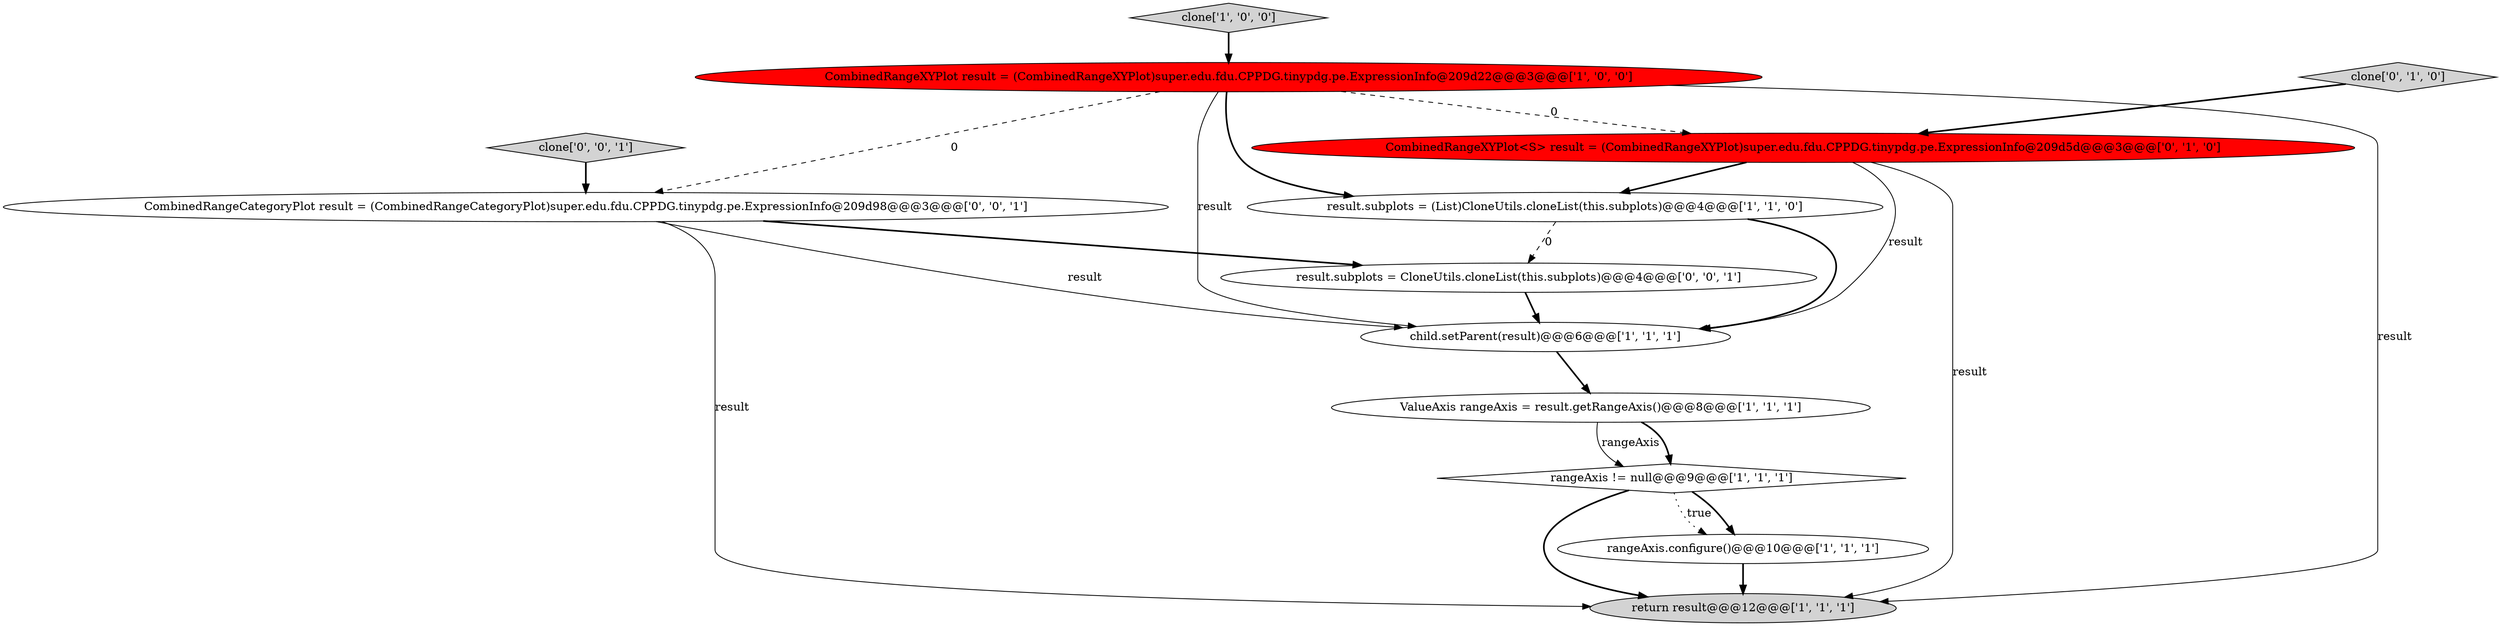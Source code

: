 digraph {
0 [style = filled, label = "rangeAxis != null@@@9@@@['1', '1', '1']", fillcolor = white, shape = diamond image = "AAA0AAABBB1BBB"];
12 [style = filled, label = "clone['0', '0', '1']", fillcolor = lightgray, shape = diamond image = "AAA0AAABBB3BBB"];
5 [style = filled, label = "rangeAxis.configure()@@@10@@@['1', '1', '1']", fillcolor = white, shape = ellipse image = "AAA0AAABBB1BBB"];
4 [style = filled, label = "ValueAxis rangeAxis = result.getRangeAxis()@@@8@@@['1', '1', '1']", fillcolor = white, shape = ellipse image = "AAA0AAABBB1BBB"];
8 [style = filled, label = "CombinedRangeXYPlot<S> result = (CombinedRangeXYPlot)super.edu.fdu.CPPDG.tinypdg.pe.ExpressionInfo@209d5d@@@3@@@['0', '1', '0']", fillcolor = red, shape = ellipse image = "AAA1AAABBB2BBB"];
10 [style = filled, label = "result.subplots = CloneUtils.cloneList(this.subplots)@@@4@@@['0', '0', '1']", fillcolor = white, shape = ellipse image = "AAA0AAABBB3BBB"];
2 [style = filled, label = "child.setParent(result)@@@6@@@['1', '1', '1']", fillcolor = white, shape = ellipse image = "AAA0AAABBB1BBB"];
3 [style = filled, label = "result.subplots = (List)CloneUtils.cloneList(this.subplots)@@@4@@@['1', '1', '0']", fillcolor = white, shape = ellipse image = "AAA0AAABBB1BBB"];
11 [style = filled, label = "CombinedRangeCategoryPlot result = (CombinedRangeCategoryPlot)super.edu.fdu.CPPDG.tinypdg.pe.ExpressionInfo@209d98@@@3@@@['0', '0', '1']", fillcolor = white, shape = ellipse image = "AAA0AAABBB3BBB"];
6 [style = filled, label = "CombinedRangeXYPlot result = (CombinedRangeXYPlot)super.edu.fdu.CPPDG.tinypdg.pe.ExpressionInfo@209d22@@@3@@@['1', '0', '0']", fillcolor = red, shape = ellipse image = "AAA1AAABBB1BBB"];
7 [style = filled, label = "return result@@@12@@@['1', '1', '1']", fillcolor = lightgray, shape = ellipse image = "AAA0AAABBB1BBB"];
9 [style = filled, label = "clone['0', '1', '0']", fillcolor = lightgray, shape = diamond image = "AAA0AAABBB2BBB"];
1 [style = filled, label = "clone['1', '0', '0']", fillcolor = lightgray, shape = diamond image = "AAA0AAABBB1BBB"];
6->3 [style = bold, label=""];
6->8 [style = dashed, label="0"];
0->5 [style = dotted, label="true"];
6->2 [style = solid, label="result"];
4->0 [style = solid, label="rangeAxis"];
11->2 [style = solid, label="result"];
8->3 [style = bold, label=""];
12->11 [style = bold, label=""];
6->11 [style = dashed, label="0"];
9->8 [style = bold, label=""];
2->4 [style = bold, label=""];
4->0 [style = bold, label=""];
0->7 [style = bold, label=""];
8->2 [style = solid, label="result"];
1->6 [style = bold, label=""];
3->2 [style = bold, label=""];
11->10 [style = bold, label=""];
6->7 [style = solid, label="result"];
11->7 [style = solid, label="result"];
5->7 [style = bold, label=""];
10->2 [style = bold, label=""];
3->10 [style = dashed, label="0"];
8->7 [style = solid, label="result"];
0->5 [style = bold, label=""];
}
